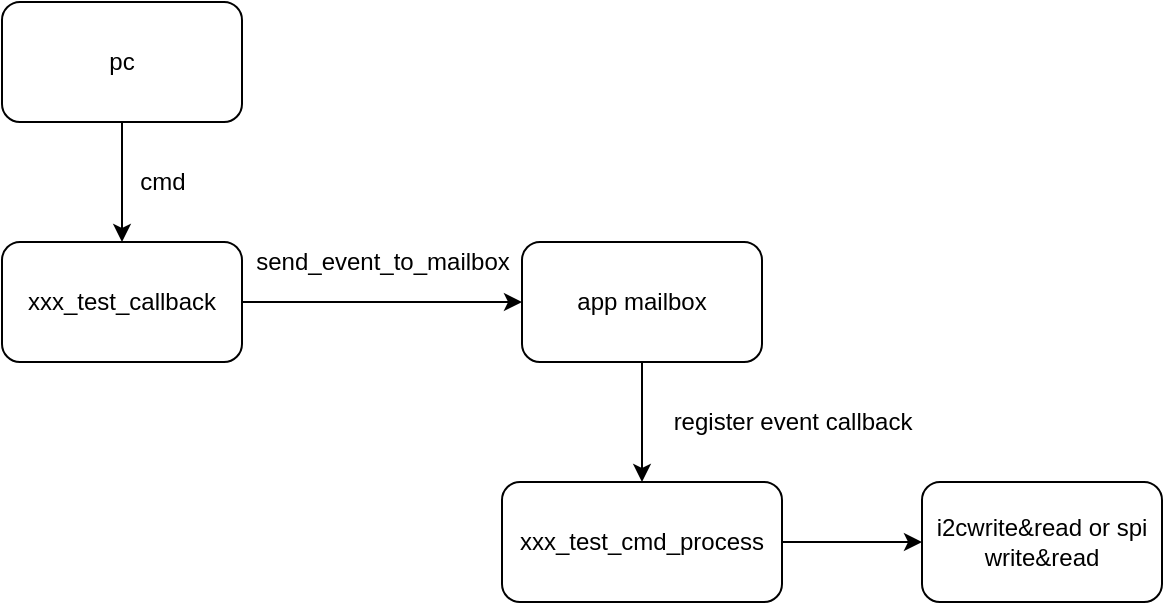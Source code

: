 <mxfile version="15.6.8" type="github">
  <diagram id="lENlxFUdmtpFTnq6Koua" name="Page-1">
    <mxGraphModel dx="2062" dy="1122" grid="1" gridSize="10" guides="1" tooltips="1" connect="1" arrows="1" fold="1" page="1" pageScale="1" pageWidth="827" pageHeight="1169" math="0" shadow="0">
      <root>
        <mxCell id="0" />
        <mxCell id="1" parent="0" />
        <mxCell id="7EmApU87TOrAMEqmBo_j-1" value="pc" style="rounded=1;whiteSpace=wrap;html=1;" vertex="1" parent="1">
          <mxGeometry x="110" y="350" width="120" height="60" as="geometry" />
        </mxCell>
        <mxCell id="7EmApU87TOrAMEqmBo_j-6" value="" style="edgeStyle=orthogonalEdgeStyle;rounded=0;orthogonalLoop=1;jettySize=auto;html=1;" edge="1" parent="1" source="7EmApU87TOrAMEqmBo_j-2" target="7EmApU87TOrAMEqmBo_j-5">
          <mxGeometry relative="1" as="geometry" />
        </mxCell>
        <mxCell id="7EmApU87TOrAMEqmBo_j-2" value="xxx_test_callback" style="rounded=1;whiteSpace=wrap;html=1;" vertex="1" parent="1">
          <mxGeometry x="110" y="470" width="120" height="60" as="geometry" />
        </mxCell>
        <mxCell id="7EmApU87TOrAMEqmBo_j-3" value="" style="endArrow=classic;html=1;rounded=0;exitX=0.5;exitY=1;exitDx=0;exitDy=0;entryX=0.5;entryY=0;entryDx=0;entryDy=0;" edge="1" parent="1" source="7EmApU87TOrAMEqmBo_j-1" target="7EmApU87TOrAMEqmBo_j-2">
          <mxGeometry width="50" height="50" relative="1" as="geometry">
            <mxPoint x="390" y="600" as="sourcePoint" />
            <mxPoint x="440" y="550" as="targetPoint" />
          </mxGeometry>
        </mxCell>
        <mxCell id="7EmApU87TOrAMEqmBo_j-4" value="cmd" style="text;html=1;align=center;verticalAlign=middle;resizable=0;points=[];autosize=1;strokeColor=none;fillColor=none;" vertex="1" parent="1">
          <mxGeometry x="170" y="430" width="40" height="20" as="geometry" />
        </mxCell>
        <mxCell id="7EmApU87TOrAMEqmBo_j-9" value="" style="edgeStyle=orthogonalEdgeStyle;rounded=0;orthogonalLoop=1;jettySize=auto;html=1;" edge="1" parent="1" source="7EmApU87TOrAMEqmBo_j-5" target="7EmApU87TOrAMEqmBo_j-8">
          <mxGeometry relative="1" as="geometry" />
        </mxCell>
        <mxCell id="7EmApU87TOrAMEqmBo_j-5" value="app mailbox" style="whiteSpace=wrap;html=1;rounded=1;" vertex="1" parent="1">
          <mxGeometry x="370" y="470" width="120" height="60" as="geometry" />
        </mxCell>
        <mxCell id="7EmApU87TOrAMEqmBo_j-7" value="send_event_to_mailbox" style="text;html=1;align=center;verticalAlign=middle;resizable=0;points=[];autosize=1;strokeColor=none;fillColor=none;" vertex="1" parent="1">
          <mxGeometry x="230" y="470" width="140" height="20" as="geometry" />
        </mxCell>
        <mxCell id="7EmApU87TOrAMEqmBo_j-12" value="" style="edgeStyle=orthogonalEdgeStyle;rounded=0;orthogonalLoop=1;jettySize=auto;html=1;" edge="1" parent="1" source="7EmApU87TOrAMEqmBo_j-8" target="7EmApU87TOrAMEqmBo_j-11">
          <mxGeometry relative="1" as="geometry" />
        </mxCell>
        <mxCell id="7EmApU87TOrAMEqmBo_j-8" value="xxx_test_cmd_process" style="whiteSpace=wrap;html=1;rounded=1;" vertex="1" parent="1">
          <mxGeometry x="360" y="590" width="140" height="60" as="geometry" />
        </mxCell>
        <mxCell id="7EmApU87TOrAMEqmBo_j-10" value="register event callback" style="text;html=1;align=center;verticalAlign=middle;resizable=0;points=[];autosize=1;strokeColor=none;fillColor=none;" vertex="1" parent="1">
          <mxGeometry x="440" y="550" width="130" height="20" as="geometry" />
        </mxCell>
        <mxCell id="7EmApU87TOrAMEqmBo_j-11" value="i2cwrite&amp;amp;read or spi write&amp;amp;read" style="whiteSpace=wrap;html=1;rounded=1;" vertex="1" parent="1">
          <mxGeometry x="570" y="590" width="120" height="60" as="geometry" />
        </mxCell>
      </root>
    </mxGraphModel>
  </diagram>
</mxfile>
